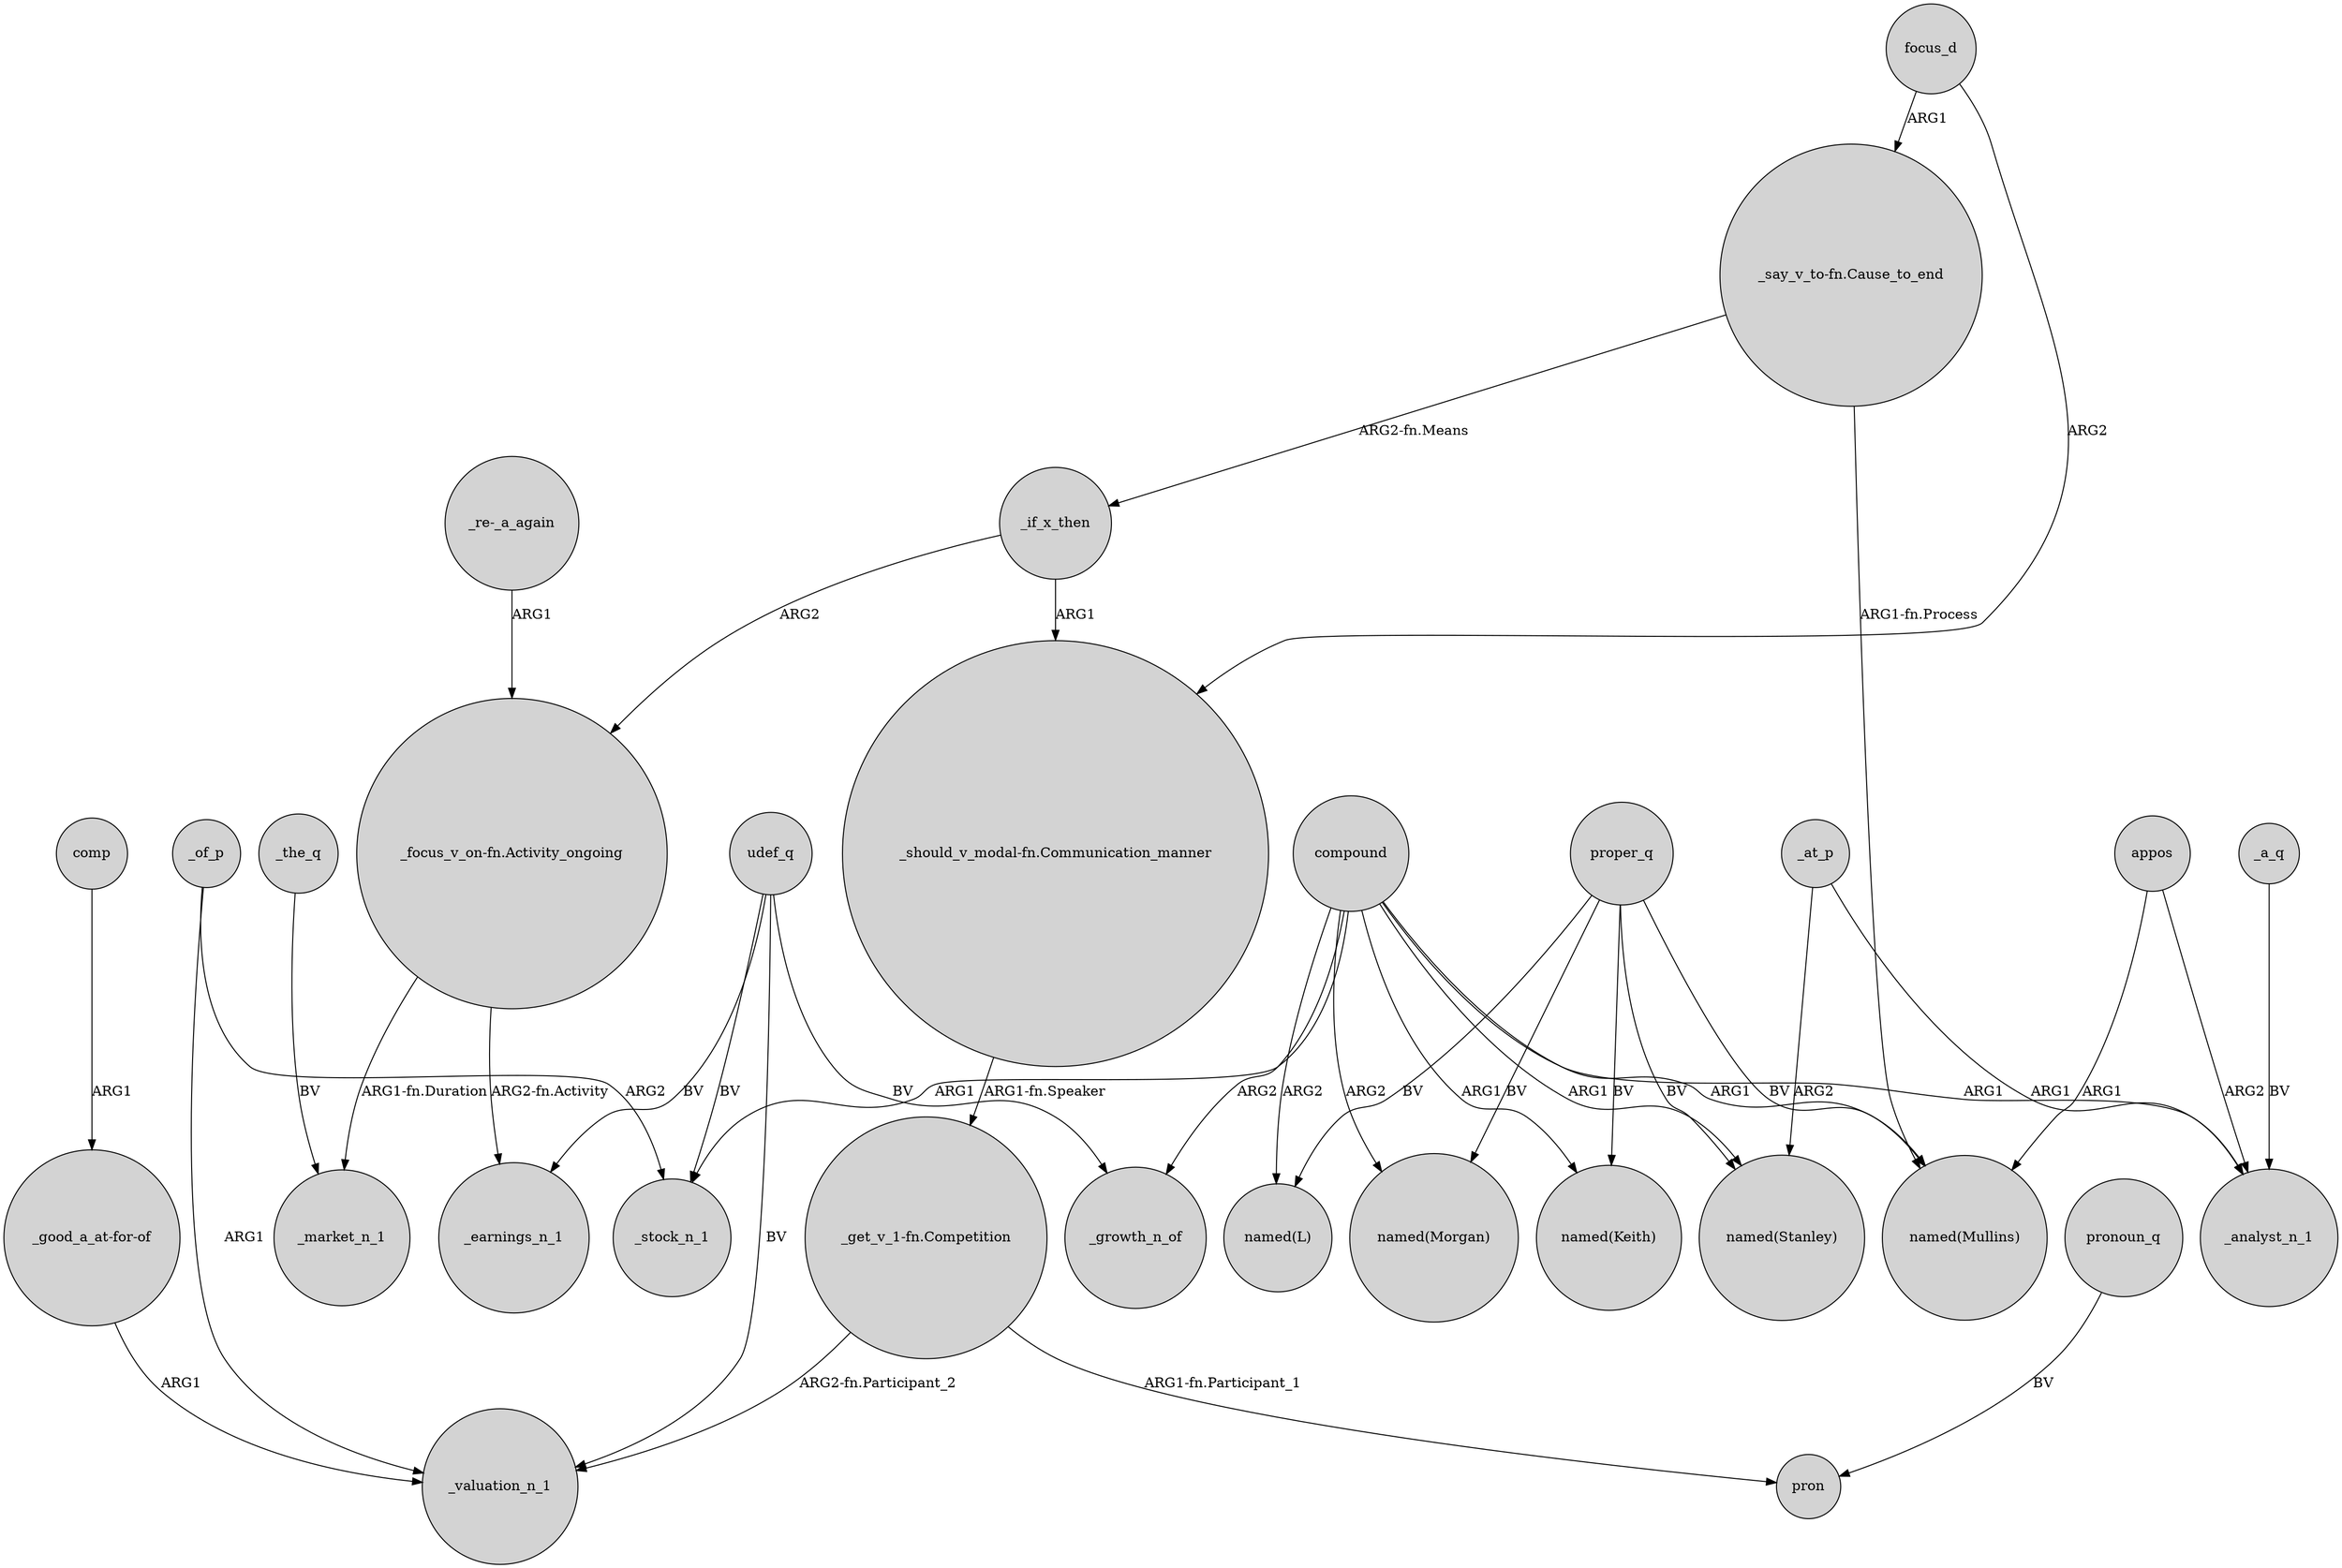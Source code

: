 digraph {
	node [shape=circle style=filled]
	compound -> "named(L)" [label=ARG2]
	compound -> "named(Mullins)" [label=ARG1]
	"_say_v_to-fn.Cause_to_end" -> _if_x_then [label="ARG2-fn.Means"]
	focus_d -> "_say_v_to-fn.Cause_to_end" [label=ARG1]
	_of_p -> _valuation_n_1 [label=ARG1]
	"_get_v_1-fn.Competition" -> pron [label="ARG1-fn.Participant_1"]
	proper_q -> "named(Stanley)" [label=BV]
	"_re-_a_again" -> "_focus_v_on-fn.Activity_ongoing" [label=ARG1]
	_the_q -> _market_n_1 [label=BV]
	compound -> _stock_n_1 [label=ARG1]
	_if_x_then -> "_should_v_modal-fn.Communication_manner" [label=ARG1]
	proper_q -> "named(Keith)" [label=BV]
	_a_q -> _analyst_n_1 [label=BV]
	pronoun_q -> pron [label=BV]
	compound -> "named(Keith)" [label=ARG1]
	udef_q -> _stock_n_1 [label=BV]
	_at_p -> _analyst_n_1 [label=ARG1]
	udef_q -> _earnings_n_1 [label=BV]
	appos -> _analyst_n_1 [label=ARG2]
	compound -> _analyst_n_1 [label=ARG1]
	"_say_v_to-fn.Cause_to_end" -> "named(Mullins)" [label="ARG1-fn.Process"]
	_if_x_then -> "_focus_v_on-fn.Activity_ongoing" [label=ARG2]
	compound -> "named(Morgan)" [label=ARG2]
	"_focus_v_on-fn.Activity_ongoing" -> _earnings_n_1 [label="ARG2-fn.Activity"]
	compound -> _growth_n_of [label=ARG2]
	"_should_v_modal-fn.Communication_manner" -> "_get_v_1-fn.Competition" [label="ARG1-fn.Speaker"]
	udef_q -> _growth_n_of [label=BV]
	_of_p -> _stock_n_1 [label=ARG2]
	"_get_v_1-fn.Competition" -> _valuation_n_1 [label="ARG2-fn.Participant_2"]
	proper_q -> "named(L)" [label=BV]
	appos -> "named(Mullins)" [label=ARG1]
	udef_q -> _valuation_n_1 [label=BV]
	"_good_a_at-for-of" -> _valuation_n_1 [label=ARG1]
	proper_q -> "named(Morgan)" [label=BV]
	compound -> "named(Stanley)" [label=ARG1]
	comp -> "_good_a_at-for-of" [label=ARG1]
	"_focus_v_on-fn.Activity_ongoing" -> _market_n_1 [label="ARG1-fn.Duration"]
	proper_q -> "named(Mullins)" [label=BV]
	focus_d -> "_should_v_modal-fn.Communication_manner" [label=ARG2]
	_at_p -> "named(Stanley)" [label=ARG2]
}
